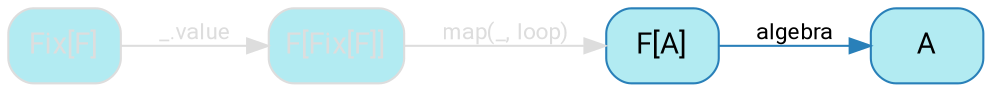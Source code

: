 digraph {
    bgcolor=transparent
    splines=false
    rankdir=LR

    // Default theme: disabled
    node[shape="rectangle" style="rounded,filled" color="#dddddd" fillcolor="#b2ebf2" fontcolor="#dddddd" fontname="Segoe UI,Roboto,Helvetica,Arial,sans-serif"]
    edge [color="#dddddd" fontcolor="#dddddd" fontname="Segoe UI,Roboto,Helvetica,Arial,sans-serif" fontsize=11]

    ListFList[label="F[Fix[F]]"]
    ListFA[label="F[A]" color="#2980B9" fillcolor="#b2ebf2" fontcolor="#000000"]
    B[label="Fix[F]"]
    A[color="#2980B9" fillcolor="#b2ebf2" fontcolor="#000000"]

    B         -> ListFList [label="_.value"]
    ListFList -> ListFA[label="map(_, loop)"]
    ListFA    -> A [label=algebra color="#2980B9" fontcolor="#000000"]
}
